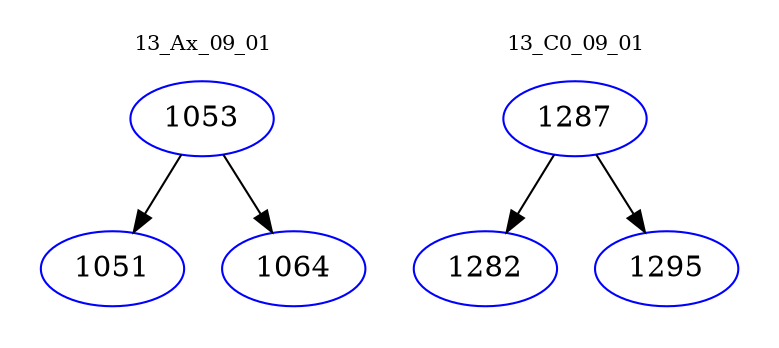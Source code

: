 digraph{
subgraph cluster_0 {
color = white
label = "13_Ax_09_01";
fontsize=10;
T0_1053 [label="1053", color="blue"]
T0_1053 -> T0_1051 [color="black"]
T0_1051 [label="1051", color="blue"]
T0_1053 -> T0_1064 [color="black"]
T0_1064 [label="1064", color="blue"]
}
subgraph cluster_1 {
color = white
label = "13_C0_09_01";
fontsize=10;
T1_1287 [label="1287", color="blue"]
T1_1287 -> T1_1282 [color="black"]
T1_1282 [label="1282", color="blue"]
T1_1287 -> T1_1295 [color="black"]
T1_1295 [label="1295", color="blue"]
}
}
